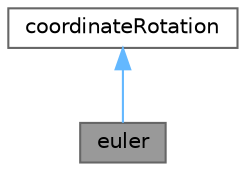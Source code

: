 digraph "euler"
{
 // LATEX_PDF_SIZE
  bgcolor="transparent";
  edge [fontname=Helvetica,fontsize=10,labelfontname=Helvetica,labelfontsize=10];
  node [fontname=Helvetica,fontsize=10,shape=box,height=0.2,width=0.4];
  Node1 [id="Node000001",label="euler",height=0.2,width=0.4,color="gray40", fillcolor="grey60", style="filled", fontcolor="black",tooltip="A coordinateRotation defined in the z-x-z (intrinsic) Euler convention."];
  Node2 -> Node1 [id="edge1_Node000001_Node000002",dir="back",color="steelblue1",style="solid",tooltip=" "];
  Node2 [id="Node000002",label="coordinateRotation",height=0.2,width=0.4,color="gray40", fillcolor="white", style="filled",URL="$classFoam_1_1coordinateRotation.html",tooltip="User specification of a coordinate rotation."];
}
